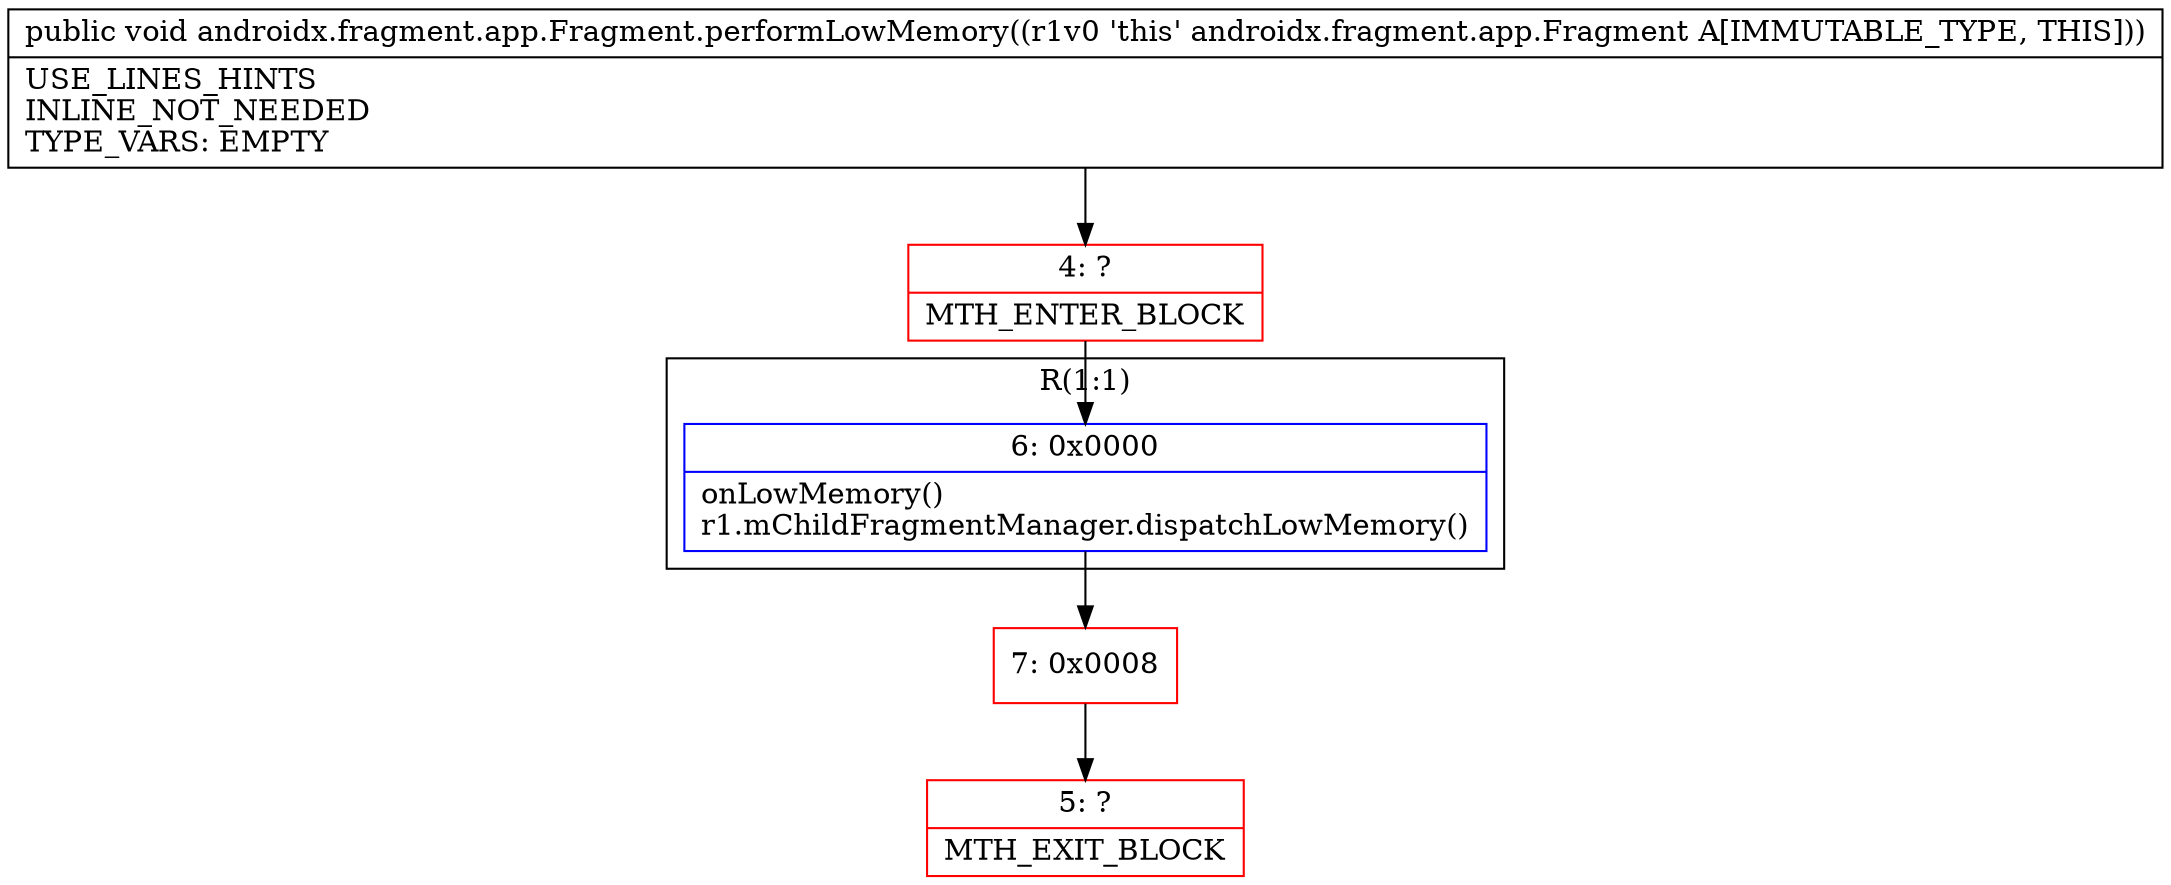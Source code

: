digraph "CFG forandroidx.fragment.app.Fragment.performLowMemory()V" {
subgraph cluster_Region_1999960146 {
label = "R(1:1)";
node [shape=record,color=blue];
Node_6 [shape=record,label="{6\:\ 0x0000|onLowMemory()\lr1.mChildFragmentManager.dispatchLowMemory()\l}"];
}
Node_4 [shape=record,color=red,label="{4\:\ ?|MTH_ENTER_BLOCK\l}"];
Node_7 [shape=record,color=red,label="{7\:\ 0x0008}"];
Node_5 [shape=record,color=red,label="{5\:\ ?|MTH_EXIT_BLOCK\l}"];
MethodNode[shape=record,label="{public void androidx.fragment.app.Fragment.performLowMemory((r1v0 'this' androidx.fragment.app.Fragment A[IMMUTABLE_TYPE, THIS]))  | USE_LINES_HINTS\lINLINE_NOT_NEEDED\lTYPE_VARS: EMPTY\l}"];
MethodNode -> Node_4;Node_6 -> Node_7;
Node_4 -> Node_6;
Node_7 -> Node_5;
}

